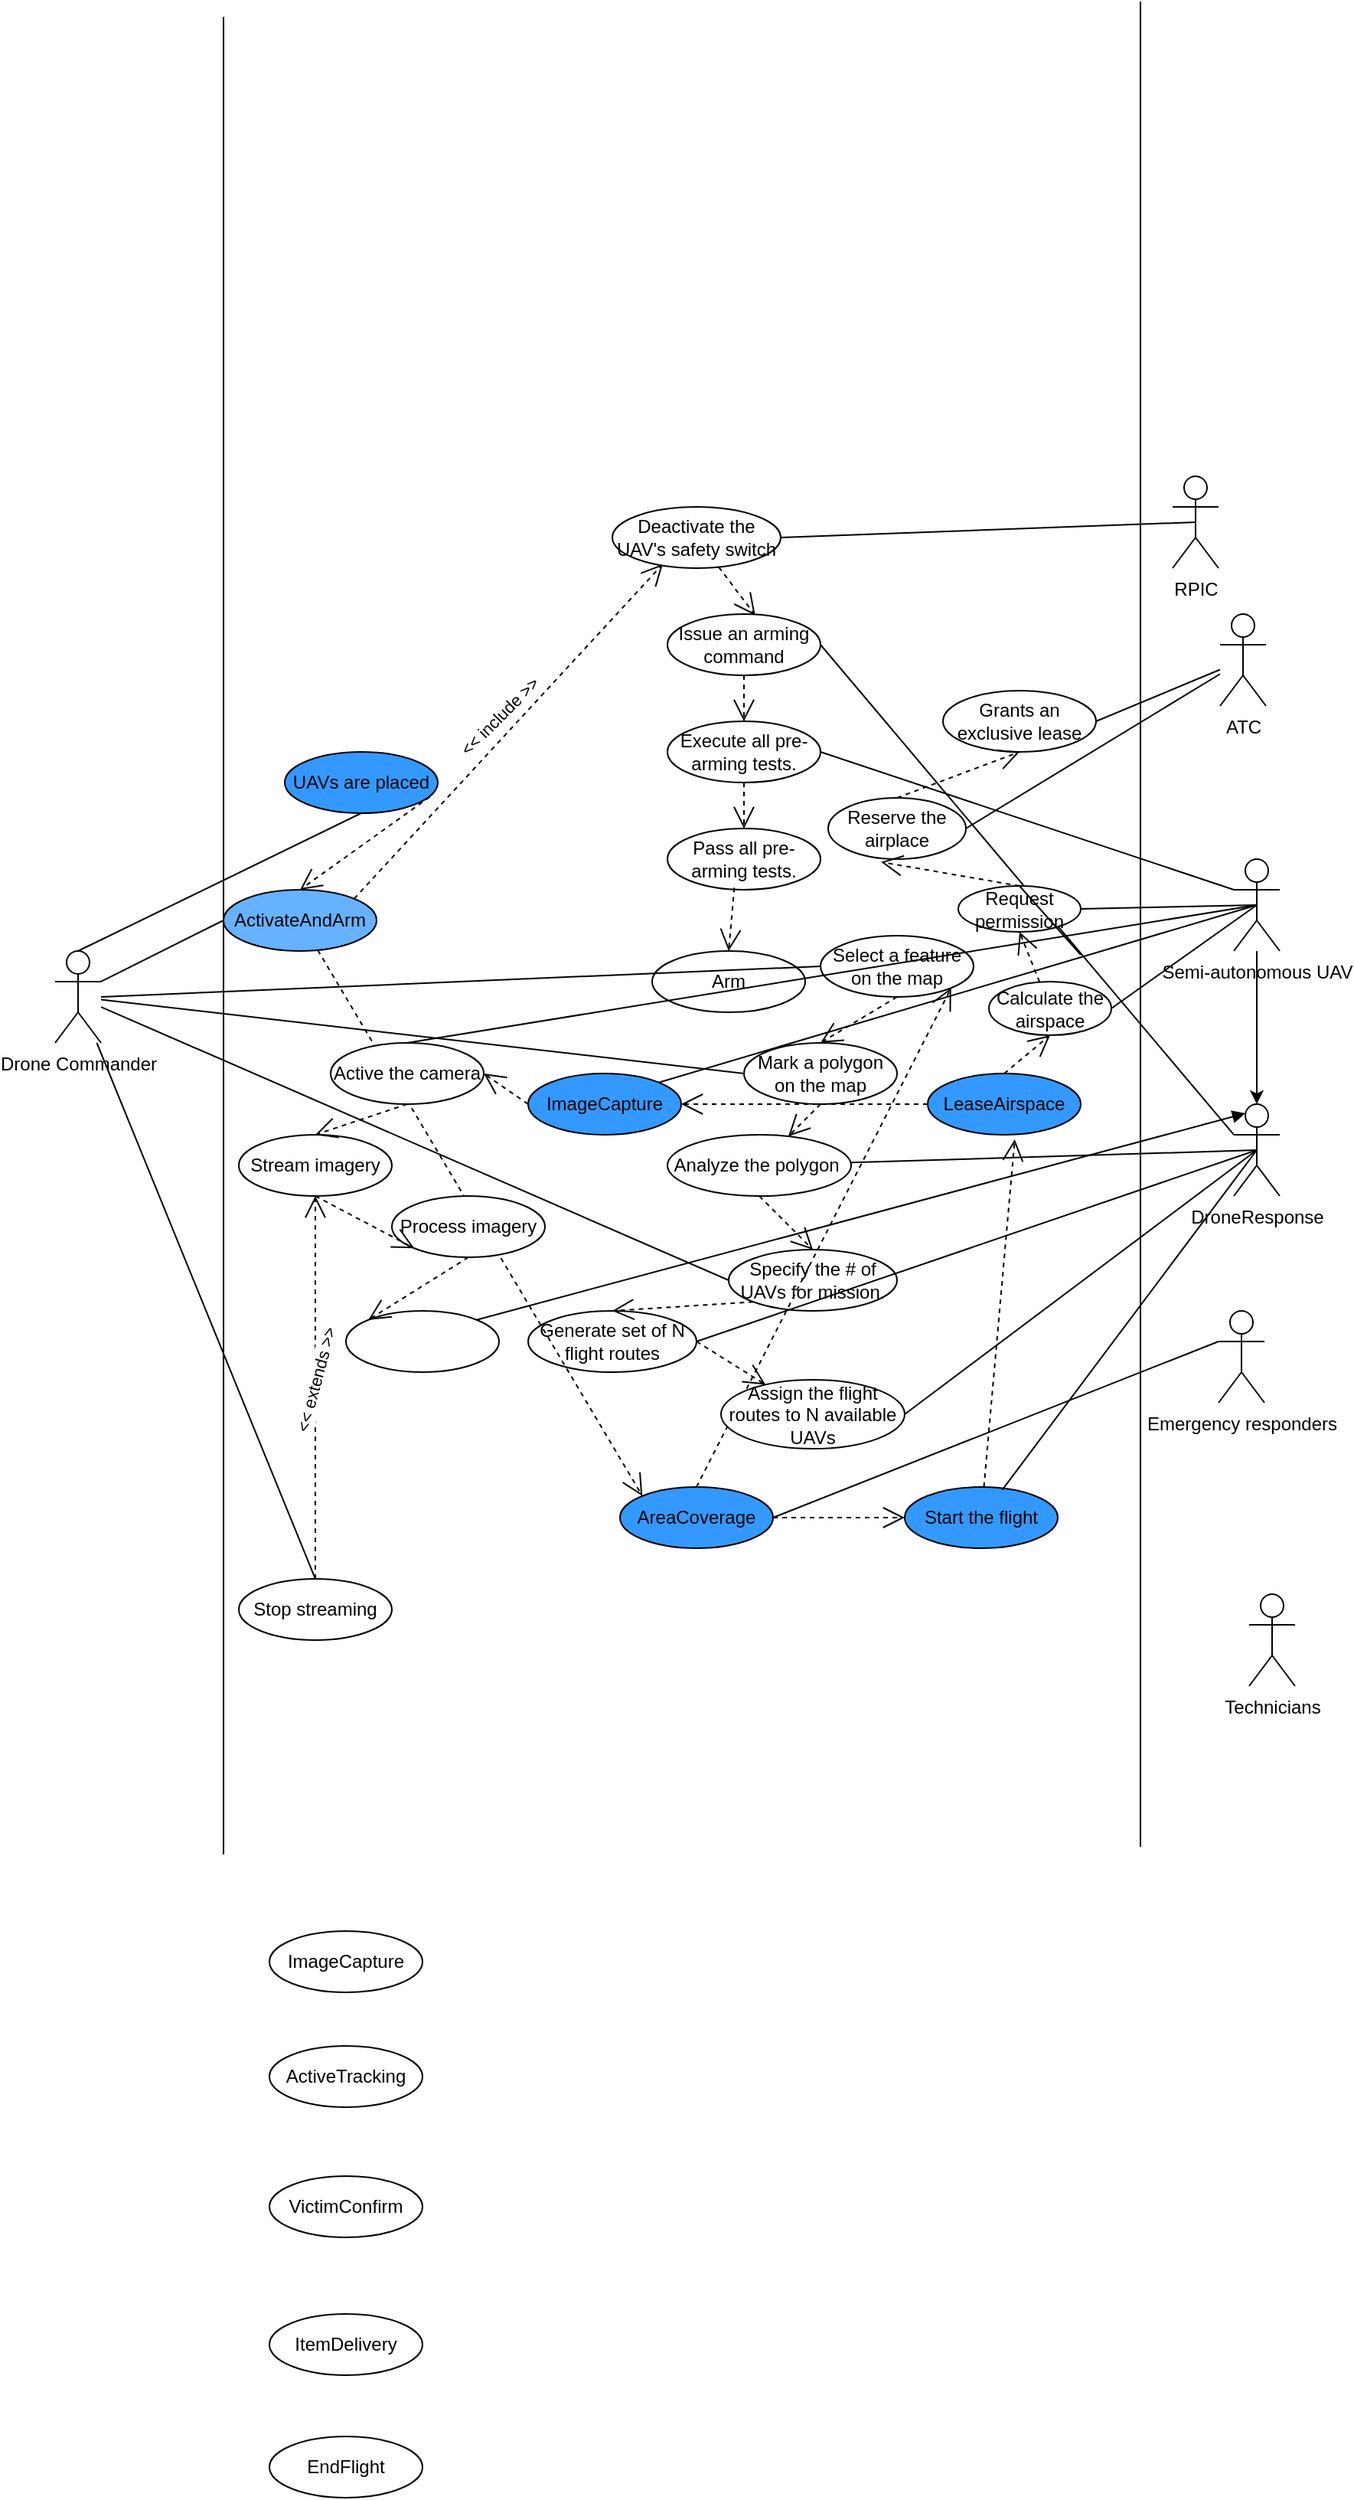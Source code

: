 <mxfile version="22.1.4" type="github">
  <diagram name="Page-1" id="hwL8e8LELadIlyGQyHQZ">
    <mxGraphModel dx="941" dy="2006" grid="1" gridSize="10" guides="1" tooltips="1" connect="1" arrows="1" fold="1" page="1" pageScale="1" pageWidth="827" pageHeight="1169" math="0" shadow="0">
      <root>
        <mxCell id="0" />
        <mxCell id="1" parent="0" />
        <mxCell id="xkGvFycIygTigsBlXQcr-1" value="" style="endArrow=none;html=1;rounded=0;" edge="1" parent="1">
          <mxGeometry width="50" height="50" relative="1" as="geometry">
            <mxPoint x="160" y="880" as="sourcePoint" />
            <mxPoint x="160" y="-320" as="targetPoint" />
          </mxGeometry>
        </mxCell>
        <mxCell id="xkGvFycIygTigsBlXQcr-2" value="" style="endArrow=none;html=1;rounded=0;" edge="1" parent="1">
          <mxGeometry width="50" height="50" relative="1" as="geometry">
            <mxPoint x="759" y="875" as="sourcePoint" />
            <mxPoint x="759" y="-330" as="targetPoint" />
          </mxGeometry>
        </mxCell>
        <mxCell id="xkGvFycIygTigsBlXQcr-3" value="Drone Commander" style="shape=umlActor;verticalLabelPosition=bottom;verticalAlign=top;html=1;" vertex="1" parent="1">
          <mxGeometry x="50" y="290" width="30" height="60" as="geometry" />
        </mxCell>
        <mxCell id="xkGvFycIygTigsBlXQcr-5" value="Semi-autonomous UAV" style="shape=umlActor;verticalLabelPosition=bottom;verticalAlign=top;html=1;" vertex="1" parent="1">
          <mxGeometry x="820" y="230" width="30" height="60" as="geometry" />
        </mxCell>
        <mxCell id="xkGvFycIygTigsBlXQcr-6" value="Emergency responders" style="shape=umlActor;verticalLabelPosition=bottom;verticalAlign=top;html=1;" vertex="1" parent="1">
          <mxGeometry x="810" y="525" width="30" height="60" as="geometry" />
        </mxCell>
        <mxCell id="xkGvFycIygTigsBlXQcr-7" value="DroneResponse" style="shape=umlActor;verticalLabelPosition=bottom;verticalAlign=top;html=1;" vertex="1" parent="1">
          <mxGeometry x="820" y="390" width="30" height="60" as="geometry" />
        </mxCell>
        <mxCell id="xkGvFycIygTigsBlXQcr-8" value="RPIC" style="shape=umlActor;verticalLabelPosition=bottom;verticalAlign=top;html=1;" vertex="1" parent="1">
          <mxGeometry x="780" y="-20" width="30" height="60" as="geometry" />
        </mxCell>
        <mxCell id="xkGvFycIygTigsBlXQcr-9" value="Technicians" style="shape=umlActor;verticalLabelPosition=bottom;verticalAlign=top;html=1;" vertex="1" parent="1">
          <mxGeometry x="830" y="710" width="30" height="60" as="geometry" />
        </mxCell>
        <mxCell id="xkGvFycIygTigsBlXQcr-12" value="ActivateAndArm" style="ellipse;whiteSpace=wrap;html=1;align=center;fillColor=#66B2FF;" vertex="1" parent="1">
          <mxGeometry x="160" y="250" width="100" height="40" as="geometry" />
        </mxCell>
        <mxCell id="xkGvFycIygTigsBlXQcr-13" value="AreaCoverage" style="ellipse;whiteSpace=wrap;html=1;align=center;fillColor=#3399FF;" vertex="1" parent="1">
          <mxGeometry x="419" y="640" width="100" height="40" as="geometry" />
        </mxCell>
        <mxCell id="xkGvFycIygTigsBlXQcr-14" value="LeaseAirspace" style="ellipse;whiteSpace=wrap;html=1;align=center;fillColor=#3399FF;" vertex="1" parent="1">
          <mxGeometry x="620" y="370" width="100" height="40" as="geometry" />
        </mxCell>
        <mxCell id="xkGvFycIygTigsBlXQcr-15" value="ImageCapture" style="ellipse;whiteSpace=wrap;html=1;align=center;" vertex="1" parent="1">
          <mxGeometry x="190" y="930" width="100" height="40" as="geometry" />
        </mxCell>
        <mxCell id="xkGvFycIygTigsBlXQcr-16" value="ActiveTracking" style="ellipse;whiteSpace=wrap;html=1;align=center;" vertex="1" parent="1">
          <mxGeometry x="190" y="1005" width="100" height="40" as="geometry" />
        </mxCell>
        <mxCell id="xkGvFycIygTigsBlXQcr-17" value="VictimConfirm" style="ellipse;whiteSpace=wrap;html=1;align=center;" vertex="1" parent="1">
          <mxGeometry x="190" y="1090" width="100" height="40" as="geometry" />
        </mxCell>
        <mxCell id="xkGvFycIygTigsBlXQcr-18" value="ItemDelivery" style="ellipse;whiteSpace=wrap;html=1;align=center;" vertex="1" parent="1">
          <mxGeometry x="190" y="1180" width="100" height="40" as="geometry" />
        </mxCell>
        <mxCell id="xkGvFycIygTigsBlXQcr-19" value="EndFlight" style="ellipse;whiteSpace=wrap;html=1;align=center;" vertex="1" parent="1">
          <mxGeometry x="190" y="1260" width="100" height="40" as="geometry" />
        </mxCell>
        <mxCell id="xkGvFycIygTigsBlXQcr-23" value="" style="endArrow=none;html=1;rounded=0;exitX=1;exitY=0.333;exitDx=0;exitDy=0;exitPerimeter=0;entryX=0;entryY=0.5;entryDx=0;entryDy=0;" edge="1" parent="1" source="xkGvFycIygTigsBlXQcr-3" target="xkGvFycIygTigsBlXQcr-12">
          <mxGeometry width="50" height="50" relative="1" as="geometry">
            <mxPoint x="230" y="260" as="sourcePoint" />
            <mxPoint x="210" y="40" as="targetPoint" />
          </mxGeometry>
        </mxCell>
        <mxCell id="xkGvFycIygTigsBlXQcr-24" value="" style="endArrow=open;endSize=12;dashed=1;html=1;rounded=0;exitX=1;exitY=0;exitDx=0;exitDy=0;entryX=0.3;entryY=0.933;entryDx=0;entryDy=0;entryPerimeter=0;" edge="1" parent="1" source="xkGvFycIygTigsBlXQcr-12" target="xkGvFycIygTigsBlXQcr-25">
          <mxGeometry x="-0.185" y="26" width="160" relative="1" as="geometry">
            <mxPoint x="390" y="290" as="sourcePoint" />
            <mxPoint x="440" y="210" as="targetPoint" />
            <mxPoint as="offset" />
          </mxGeometry>
        </mxCell>
        <mxCell id="xkGvFycIygTigsBlXQcr-27" value="&amp;lt;&amp;lt; include &amp;gt;&amp;gt;" style="edgeLabel;html=1;align=center;verticalAlign=middle;resizable=0;points=[];rotation=-45;" vertex="1" connectable="0" parent="xkGvFycIygTigsBlXQcr-24">
          <mxGeometry x="0.029" y="-2" relative="1" as="geometry">
            <mxPoint x="-11" y="-8" as="offset" />
          </mxGeometry>
        </mxCell>
        <mxCell id="xkGvFycIygTigsBlXQcr-25" value="Deactivate the UAV&#39;s safety switch" style="ellipse;whiteSpace=wrap;html=1;align=center;" vertex="1" parent="1">
          <mxGeometry x="414" width="110" height="40" as="geometry" />
        </mxCell>
        <mxCell id="xkGvFycIygTigsBlXQcr-26" value="" style="endArrow=none;html=1;rounded=0;exitX=1;exitY=0.5;exitDx=0;exitDy=0;entryX=0.5;entryY=0.5;entryDx=0;entryDy=0;entryPerimeter=0;" edge="1" parent="1" source="xkGvFycIygTigsBlXQcr-25" target="xkGvFycIygTigsBlXQcr-8">
          <mxGeometry width="50" height="50" relative="1" as="geometry">
            <mxPoint x="540" y="180" as="sourcePoint" />
            <mxPoint x="740" y="130" as="targetPoint" />
          </mxGeometry>
        </mxCell>
        <mxCell id="xkGvFycIygTigsBlXQcr-28" value="" style="endArrow=open;endSize=12;dashed=1;html=1;rounded=0;entryX=0.574;entryY=0.021;entryDx=0;entryDy=0;entryPerimeter=0;" edge="1" parent="1" source="xkGvFycIygTigsBlXQcr-25" target="xkGvFycIygTigsBlXQcr-32">
          <mxGeometry x="-0.185" y="26" width="160" relative="1" as="geometry">
            <mxPoint x="439.17" y="200" as="sourcePoint" />
            <mxPoint x="524.002" y="40.217" as="targetPoint" />
            <mxPoint as="offset" />
          </mxGeometry>
        </mxCell>
        <mxCell id="xkGvFycIygTigsBlXQcr-31" value="" style="endArrow=none;html=1;rounded=0;exitX=1;exitY=0.5;exitDx=0;exitDy=0;entryX=0;entryY=0.333;entryDx=0;entryDy=0;entryPerimeter=0;" edge="1" parent="1" source="xkGvFycIygTigsBlXQcr-32" target="xkGvFycIygTigsBlXQcr-7">
          <mxGeometry width="50" height="50" relative="1" as="geometry">
            <mxPoint x="545" y="380" as="sourcePoint" />
            <mxPoint x="760" y="370" as="targetPoint" />
          </mxGeometry>
        </mxCell>
        <mxCell id="xkGvFycIygTigsBlXQcr-32" value="Issue an arming command" style="ellipse;whiteSpace=wrap;html=1;align=center;" vertex="1" parent="1">
          <mxGeometry x="450" y="70" width="100" height="40" as="geometry" />
        </mxCell>
        <mxCell id="xkGvFycIygTigsBlXQcr-33" value="Execute all pre-arming tests." style="ellipse;whiteSpace=wrap;html=1;align=center;" vertex="1" parent="1">
          <mxGeometry x="450" y="140" width="100" height="40" as="geometry" />
        </mxCell>
        <mxCell id="xkGvFycIygTigsBlXQcr-34" value="" style="endArrow=open;endSize=12;dashed=1;html=1;rounded=0;entryX=0.5;entryY=0;entryDx=0;entryDy=0;" edge="1" parent="1" source="xkGvFycIygTigsBlXQcr-32" target="xkGvFycIygTigsBlXQcr-33">
          <mxGeometry x="-0.185" y="26" width="160" relative="1" as="geometry">
            <mxPoint x="375" y="360" as="sourcePoint" />
            <mxPoint x="480" y="280" as="targetPoint" />
            <mxPoint as="offset" />
          </mxGeometry>
        </mxCell>
        <mxCell id="xkGvFycIygTigsBlXQcr-35" value="Pass all pre-arming tests." style="ellipse;whiteSpace=wrap;html=1;align=center;" vertex="1" parent="1">
          <mxGeometry x="450" y="210" width="100" height="40" as="geometry" />
        </mxCell>
        <mxCell id="xkGvFycIygTigsBlXQcr-36" value="" style="endArrow=open;endSize=12;dashed=1;html=1;rounded=0;exitX=0.5;exitY=1;exitDx=0;exitDy=0;entryX=0.5;entryY=0;entryDx=0;entryDy=0;" edge="1" parent="1" source="xkGvFycIygTigsBlXQcr-33" target="xkGvFycIygTigsBlXQcr-35">
          <mxGeometry x="-0.185" y="26" width="160" relative="1" as="geometry">
            <mxPoint x="380" y="320" as="sourcePoint" />
            <mxPoint x="480" y="260" as="targetPoint" />
            <mxPoint as="offset" />
            <Array as="points" />
          </mxGeometry>
        </mxCell>
        <mxCell id="xkGvFycIygTigsBlXQcr-37" value="" style="endArrow=none;html=1;rounded=0;exitX=1;exitY=0.5;exitDx=0;exitDy=0;entryX=0;entryY=0.333;entryDx=0;entryDy=0;entryPerimeter=0;" edge="1" parent="1" source="xkGvFycIygTigsBlXQcr-33" target="xkGvFycIygTigsBlXQcr-5">
          <mxGeometry width="50" height="50" relative="1" as="geometry">
            <mxPoint x="600" y="280" as="sourcePoint" />
            <mxPoint x="800" y="230" as="targetPoint" />
          </mxGeometry>
        </mxCell>
        <mxCell id="xkGvFycIygTigsBlXQcr-38" value="" style="endArrow=none;html=1;rounded=0;exitX=1;exitY=0.5;exitDx=0;exitDy=0;entryX=0.5;entryY=0.5;entryDx=0;entryDy=0;entryPerimeter=0;" edge="1" parent="1" source="xkGvFycIygTigsBlXQcr-79" target="xkGvFycIygTigsBlXQcr-5">
          <mxGeometry width="50" height="50" relative="1" as="geometry">
            <mxPoint x="650.0" y="360" as="sourcePoint" />
            <mxPoint x="890" y="370" as="targetPoint" />
          </mxGeometry>
        </mxCell>
        <mxCell id="xkGvFycIygTigsBlXQcr-39" value="Arm" style="ellipse;whiteSpace=wrap;html=1;align=center;" vertex="1" parent="1">
          <mxGeometry x="440" y="290" width="100" height="40" as="geometry" />
        </mxCell>
        <mxCell id="xkGvFycIygTigsBlXQcr-40" value="" style="endArrow=open;endSize=12;dashed=1;html=1;rounded=0;exitX=0.437;exitY=0.968;exitDx=0;exitDy=0;entryX=0.5;entryY=0;entryDx=0;entryDy=0;exitPerimeter=0;" edge="1" parent="1" source="xkGvFycIygTigsBlXQcr-35" target="xkGvFycIygTigsBlXQcr-39">
          <mxGeometry x="-0.185" y="26" width="160" relative="1" as="geometry">
            <mxPoint x="380" y="300" as="sourcePoint" />
            <mxPoint x="480" y="280" as="targetPoint" />
            <mxPoint as="offset" />
            <Array as="points" />
          </mxGeometry>
        </mxCell>
        <mxCell id="xkGvFycIygTigsBlXQcr-41" style="edgeStyle=orthogonalEdgeStyle;rounded=0;orthogonalLoop=1;jettySize=auto;html=1;entryX=0.5;entryY=0;entryDx=0;entryDy=0;entryPerimeter=0;" edge="1" parent="1" source="xkGvFycIygTigsBlXQcr-5" target="xkGvFycIygTigsBlXQcr-7">
          <mxGeometry relative="1" as="geometry" />
        </mxCell>
        <mxCell id="xkGvFycIygTigsBlXQcr-42" value="" style="endArrow=none;html=1;rounded=0;exitX=1;exitY=0.5;exitDx=0;exitDy=0;entryX=0;entryY=0.333;entryDx=0;entryDy=0;entryPerimeter=0;" edge="1" parent="1" source="xkGvFycIygTigsBlXQcr-13" target="xkGvFycIygTigsBlXQcr-6">
          <mxGeometry width="50" height="50" relative="1" as="geometry">
            <mxPoint x="470" y="520" as="sourcePoint" />
            <mxPoint x="670" y="470" as="targetPoint" />
          </mxGeometry>
        </mxCell>
        <mxCell id="xkGvFycIygTigsBlXQcr-43" value="Select a feature on the map" style="ellipse;whiteSpace=wrap;html=1;align=center;" vertex="1" parent="1">
          <mxGeometry x="550" y="280" width="100" height="40" as="geometry" />
        </mxCell>
        <mxCell id="xkGvFycIygTigsBlXQcr-45" value="Mark a polygon on the map" style="ellipse;whiteSpace=wrap;html=1;align=center;" vertex="1" parent="1">
          <mxGeometry x="500" y="350" width="100" height="40" as="geometry" />
        </mxCell>
        <mxCell id="xkGvFycIygTigsBlXQcr-48" value="Specify the # of UAVs for mission." style="ellipse;whiteSpace=wrap;html=1;align=center;" vertex="1" parent="1">
          <mxGeometry x="490" y="485" width="110" height="40" as="geometry" />
        </mxCell>
        <mxCell id="xkGvFycIygTigsBlXQcr-49" value="Analyze the polygon&amp;nbsp;" style="ellipse;whiteSpace=wrap;html=1;align=center;" vertex="1" parent="1">
          <mxGeometry x="450" y="410" width="120" height="40" as="geometry" />
        </mxCell>
        <mxCell id="xkGvFycIygTigsBlXQcr-50" value="" style="endArrow=none;html=1;rounded=0;entryX=0.5;entryY=0.5;entryDx=0;entryDy=0;entryPerimeter=0;" edge="1" parent="1" source="xkGvFycIygTigsBlXQcr-49" target="xkGvFycIygTigsBlXQcr-7">
          <mxGeometry width="50" height="50" relative="1" as="geometry">
            <mxPoint x="530.0" y="436" as="sourcePoint" />
            <mxPoint x="795" y="416" as="targetPoint" />
          </mxGeometry>
        </mxCell>
        <mxCell id="xkGvFycIygTigsBlXQcr-52" value="" style="endArrow=none;html=1;rounded=0;entryX=0;entryY=0.5;entryDx=0;entryDy=0;" edge="1" parent="1" target="xkGvFycIygTigsBlXQcr-43">
          <mxGeometry width="50" height="50" relative="1" as="geometry">
            <mxPoint x="80" y="320" as="sourcePoint" />
            <mxPoint x="290" y="330" as="targetPoint" />
          </mxGeometry>
        </mxCell>
        <mxCell id="xkGvFycIygTigsBlXQcr-53" value="" style="endArrow=none;html=1;rounded=0;entryX=0;entryY=0.5;entryDx=0;entryDy=0;" edge="1" parent="1" source="xkGvFycIygTigsBlXQcr-3" target="xkGvFycIygTigsBlXQcr-45">
          <mxGeometry width="50" height="50" relative="1" as="geometry">
            <mxPoint x="90" y="340" as="sourcePoint" />
            <mxPoint x="550" y="390" as="targetPoint" />
          </mxGeometry>
        </mxCell>
        <mxCell id="xkGvFycIygTigsBlXQcr-54" value="" style="endArrow=none;html=1;rounded=0;entryX=0;entryY=0.5;entryDx=0;entryDy=0;" edge="1" parent="1" source="xkGvFycIygTigsBlXQcr-3" target="xkGvFycIygTigsBlXQcr-48">
          <mxGeometry width="50" height="50" relative="1" as="geometry">
            <mxPoint x="-10" y="401.5" as="sourcePoint" />
            <mxPoint x="400" y="478.5" as="targetPoint" />
          </mxGeometry>
        </mxCell>
        <mxCell id="xkGvFycIygTigsBlXQcr-55" value="Generate set of N flight routes" style="ellipse;whiteSpace=wrap;html=1;align=center;" vertex="1" parent="1">
          <mxGeometry x="359" y="525" width="110" height="40" as="geometry" />
        </mxCell>
        <mxCell id="xkGvFycIygTigsBlXQcr-56" value="" style="endArrow=open;endSize=12;dashed=1;html=1;rounded=0;exitX=0.5;exitY=0;exitDx=0;exitDy=0;entryX=1;entryY=1;entryDx=0;entryDy=0;" edge="1" parent="1" source="xkGvFycIygTigsBlXQcr-13" target="xkGvFycIygTigsBlXQcr-43">
          <mxGeometry x="-0.185" y="26" width="160" relative="1" as="geometry">
            <mxPoint x="560" y="480" as="sourcePoint" />
            <mxPoint x="660" y="500" as="targetPoint" />
            <mxPoint as="offset" />
            <Array as="points" />
          </mxGeometry>
        </mxCell>
        <mxCell id="xkGvFycIygTigsBlXQcr-61" value="" style="endArrow=none;html=1;rounded=0;entryX=0.5;entryY=0.5;entryDx=0;entryDy=0;entryPerimeter=0;exitX=1;exitY=0.5;exitDx=0;exitDy=0;" edge="1" parent="1" source="xkGvFycIygTigsBlXQcr-55" target="xkGvFycIygTigsBlXQcr-7">
          <mxGeometry width="50" height="50" relative="1" as="geometry">
            <mxPoint x="554" y="500" as="sourcePoint" />
            <mxPoint x="820" y="484" as="targetPoint" />
          </mxGeometry>
        </mxCell>
        <mxCell id="xkGvFycIygTigsBlXQcr-62" value="Assign the flight routes to N available UAVs" style="ellipse;whiteSpace=wrap;html=1;align=center;" vertex="1" parent="1">
          <mxGeometry x="485" y="570" width="120" height="45" as="geometry" />
        </mxCell>
        <mxCell id="xkGvFycIygTigsBlXQcr-63" value="" style="endArrow=none;html=1;rounded=0;entryX=0.5;entryY=0.5;entryDx=0;entryDy=0;entryPerimeter=0;exitX=1;exitY=0.5;exitDx=0;exitDy=0;" edge="1" parent="1" source="xkGvFycIygTigsBlXQcr-62" target="xkGvFycIygTigsBlXQcr-7">
          <mxGeometry width="50" height="50" relative="1" as="geometry">
            <mxPoint x="520" y="530" as="sourcePoint" />
            <mxPoint x="845" y="430" as="targetPoint" />
          </mxGeometry>
        </mxCell>
        <mxCell id="xkGvFycIygTigsBlXQcr-65" value="UAVs are placed" style="ellipse;whiteSpace=wrap;html=1;align=center;fillColor=#3399FF;" vertex="1" parent="1">
          <mxGeometry x="200" y="160" width="100" height="40" as="geometry" />
        </mxCell>
        <mxCell id="xkGvFycIygTigsBlXQcr-67" value="" style="endArrow=none;html=1;rounded=0;exitX=0.5;exitY=0;exitDx=0;exitDy=0;exitPerimeter=0;entryX=0.5;entryY=1;entryDx=0;entryDy=0;" edge="1" parent="1" source="xkGvFycIygTigsBlXQcr-3" target="xkGvFycIygTigsBlXQcr-65">
          <mxGeometry width="50" height="50" relative="1" as="geometry">
            <mxPoint x="60" y="270" as="sourcePoint" />
            <mxPoint x="260" y="220" as="targetPoint" />
          </mxGeometry>
        </mxCell>
        <mxCell id="xkGvFycIygTigsBlXQcr-68" value="" style="endArrow=open;endSize=12;dashed=1;html=1;rounded=0;exitX=0.948;exitY=0.733;exitDx=0;exitDy=0;entryX=0.5;entryY=0;entryDx=0;entryDy=0;exitPerimeter=0;fillColor=#3399FF;" edge="1" parent="1" source="xkGvFycIygTigsBlXQcr-65" target="xkGvFycIygTigsBlXQcr-12">
          <mxGeometry x="-0.185" y="26" width="160" relative="1" as="geometry">
            <mxPoint x="290" y="150" as="sourcePoint" />
            <mxPoint x="390" y="170" as="targetPoint" />
            <mxPoint as="offset" />
            <Array as="points" />
          </mxGeometry>
        </mxCell>
        <mxCell id="xkGvFycIygTigsBlXQcr-70" value="" style="endArrow=open;endSize=12;dashed=1;html=1;rounded=0;entryX=0;entryY=0;entryDx=0;entryDy=0;" edge="1" parent="1" source="xkGvFycIygTigsBlXQcr-12" target="xkGvFycIygTigsBlXQcr-13">
          <mxGeometry x="-0.185" y="26" width="160" relative="1" as="geometry">
            <mxPoint x="396" y="289" as="sourcePoint" />
            <mxPoint x="431" y="340" as="targetPoint" />
            <mxPoint as="offset" />
            <Array as="points" />
          </mxGeometry>
        </mxCell>
        <mxCell id="xkGvFycIygTigsBlXQcr-71" value="Start the flight" style="ellipse;whiteSpace=wrap;html=1;align=center;fillColor=#3399FF;" vertex="1" parent="1">
          <mxGeometry x="605" y="640" width="100" height="40" as="geometry" />
        </mxCell>
        <mxCell id="xkGvFycIygTigsBlXQcr-74" value="" style="endArrow=open;endSize=12;dashed=1;html=1;rounded=0;exitX=1;exitY=0.5;exitDx=0;exitDy=0;entryX=0;entryY=0.5;entryDx=0;entryDy=0;" edge="1" parent="1" source="xkGvFycIygTigsBlXQcr-13" target="xkGvFycIygTigsBlXQcr-71">
          <mxGeometry x="-0.185" y="26" width="160" relative="1" as="geometry">
            <mxPoint x="570" y="811" as="sourcePoint" />
            <mxPoint x="470" y="620" as="targetPoint" />
            <mxPoint as="offset" />
            <Array as="points" />
          </mxGeometry>
        </mxCell>
        <mxCell id="xkGvFycIygTigsBlXQcr-75" value="" style="endArrow=none;html=1;rounded=0;entryX=0.5;entryY=0.5;entryDx=0;entryDy=0;entryPerimeter=0;exitX=0.637;exitY=0.049;exitDx=0;exitDy=0;exitPerimeter=0;" edge="1" parent="1" source="xkGvFycIygTigsBlXQcr-71" target="xkGvFycIygTigsBlXQcr-7">
          <mxGeometry width="50" height="50" relative="1" as="geometry">
            <mxPoint x="580" y="528" as="sourcePoint" />
            <mxPoint x="846" y="512" as="targetPoint" />
          </mxGeometry>
        </mxCell>
        <mxCell id="xkGvFycIygTigsBlXQcr-78" value="" style="endArrow=open;endSize=12;dashed=1;html=1;rounded=0;entryX=0.569;entryY=1.075;entryDx=0;entryDy=0;entryPerimeter=0;" edge="1" parent="1" source="xkGvFycIygTigsBlXQcr-71" target="xkGvFycIygTigsBlXQcr-14">
          <mxGeometry x="-0.185" y="26" width="160" relative="1" as="geometry">
            <mxPoint x="640" y="541" as="sourcePoint" />
            <mxPoint x="675" y="350" as="targetPoint" />
            <mxPoint as="offset" />
            <Array as="points" />
          </mxGeometry>
        </mxCell>
        <mxCell id="xkGvFycIygTigsBlXQcr-79" value="Calculate the airspace" style="ellipse;whiteSpace=wrap;html=1;align=center;" vertex="1" parent="1">
          <mxGeometry x="660" y="310" width="80" height="35" as="geometry" />
        </mxCell>
        <mxCell id="xkGvFycIygTigsBlXQcr-80" value="Request permission" style="ellipse;whiteSpace=wrap;html=1;align=center;" vertex="1" parent="1">
          <mxGeometry x="640" y="247.5" width="80" height="30" as="geometry" />
        </mxCell>
        <mxCell id="xkGvFycIygTigsBlXQcr-81" value="" style="endArrow=open;endSize=12;dashed=1;html=1;rounded=0;exitX=0.5;exitY=0;exitDx=0;exitDy=0;entryX=0.5;entryY=1;entryDx=0;entryDy=0;" edge="1" parent="1" source="xkGvFycIygTigsBlXQcr-14" target="xkGvFycIygTigsBlXQcr-79">
          <mxGeometry x="-0.185" y="26" width="160" relative="1" as="geometry">
            <mxPoint x="640" y="310" as="sourcePoint" />
            <mxPoint x="670" y="350" as="targetPoint" />
            <mxPoint as="offset" />
            <Array as="points" />
          </mxGeometry>
        </mxCell>
        <mxCell id="xkGvFycIygTigsBlXQcr-84" value="ATC" style="shape=umlActor;verticalLabelPosition=bottom;verticalAlign=top;html=1;" vertex="1" parent="1">
          <mxGeometry x="811" y="70" width="30" height="60" as="geometry" />
        </mxCell>
        <mxCell id="xkGvFycIygTigsBlXQcr-86" value="Reserve the airplace" style="ellipse;whiteSpace=wrap;html=1;align=center;" vertex="1" parent="1">
          <mxGeometry x="555" y="190" width="90" height="40" as="geometry" />
        </mxCell>
        <mxCell id="xkGvFycIygTigsBlXQcr-87" value="Grants an exclusive lease" style="ellipse;whiteSpace=wrap;html=1;align=center;" vertex="1" parent="1">
          <mxGeometry x="630" y="120" width="100" height="40" as="geometry" />
        </mxCell>
        <mxCell id="xkGvFycIygTigsBlXQcr-88" value="" style="endArrow=none;html=1;rounded=0;exitX=0.5;exitY=0;exitDx=0;exitDy=0;entryX=0;entryY=0.333;entryDx=0;entryDy=0;entryPerimeter=0;" edge="1" parent="1" source="xkGvFycIygTigsBlXQcr-80">
          <mxGeometry width="50" height="50" relative="1" as="geometry">
            <mxPoint x="480" y="272.5" as="sourcePoint" />
            <mxPoint x="720" y="292.5" as="targetPoint" />
          </mxGeometry>
        </mxCell>
        <mxCell id="xkGvFycIygTigsBlXQcr-90" value="" style="endArrow=none;html=1;rounded=0;exitX=1;exitY=0.5;exitDx=0;exitDy=0;" edge="1" parent="1" source="xkGvFycIygTigsBlXQcr-86" target="xkGvFycIygTigsBlXQcr-84">
          <mxGeometry width="50" height="50" relative="1" as="geometry">
            <mxPoint x="565" y="175" as="sourcePoint" />
            <mxPoint x="810" y="65" as="targetPoint" />
          </mxGeometry>
        </mxCell>
        <mxCell id="xkGvFycIygTigsBlXQcr-91" value="" style="endArrow=none;html=1;rounded=0;exitX=1;exitY=0.5;exitDx=0;exitDy=0;" edge="1" parent="1" source="xkGvFycIygTigsBlXQcr-87" target="xkGvFycIygTigsBlXQcr-84">
          <mxGeometry width="50" height="50" relative="1" as="geometry">
            <mxPoint x="730" y="130" as="sourcePoint" />
            <mxPoint x="821" y="113" as="targetPoint" />
          </mxGeometry>
        </mxCell>
        <mxCell id="xkGvFycIygTigsBlXQcr-92" value="" style="endArrow=open;endSize=12;dashed=1;html=1;rounded=0;exitX=0.5;exitY=1;exitDx=0;exitDy=0;entryX=0.5;entryY=0;entryDx=0;entryDy=0;" edge="1" parent="1" source="xkGvFycIygTigsBlXQcr-43" target="xkGvFycIygTigsBlXQcr-45">
          <mxGeometry x="-0.185" y="26" width="160" relative="1" as="geometry">
            <mxPoint x="570" y="329" as="sourcePoint" />
            <mxPoint x="566" y="370" as="targetPoint" />
            <mxPoint as="offset" />
            <Array as="points" />
          </mxGeometry>
        </mxCell>
        <mxCell id="xkGvFycIygTigsBlXQcr-93" value="" style="endArrow=open;endSize=12;dashed=1;html=1;rounded=0;exitX=0.5;exitY=1;exitDx=0;exitDy=0;" edge="1" parent="1" source="xkGvFycIygTigsBlXQcr-45" target="xkGvFycIygTigsBlXQcr-49">
          <mxGeometry x="-0.185" y="26" width="160" relative="1" as="geometry">
            <mxPoint x="515" y="390" as="sourcePoint" />
            <mxPoint x="465" y="420" as="targetPoint" />
            <mxPoint as="offset" />
            <Array as="points" />
          </mxGeometry>
        </mxCell>
        <mxCell id="xkGvFycIygTigsBlXQcr-94" value="" style="endArrow=open;endSize=12;dashed=1;html=1;rounded=0;exitX=0.5;exitY=1;exitDx=0;exitDy=0;entryX=0.5;entryY=0;entryDx=0;entryDy=0;" edge="1" parent="1" source="xkGvFycIygTigsBlXQcr-49" target="xkGvFycIygTigsBlXQcr-48">
          <mxGeometry x="-0.185" y="26" width="160" relative="1" as="geometry">
            <mxPoint x="621" y="449" as="sourcePoint" />
            <mxPoint x="600" y="470" as="targetPoint" />
            <mxPoint as="offset" />
            <Array as="points" />
          </mxGeometry>
        </mxCell>
        <mxCell id="xkGvFycIygTigsBlXQcr-97" value="" style="endArrow=open;endSize=12;dashed=1;html=1;rounded=0;exitX=0;exitY=1;exitDx=0;exitDy=0;entryX=0.5;entryY=0;entryDx=0;entryDy=0;" edge="1" parent="1" source="xkGvFycIygTigsBlXQcr-48" target="xkGvFycIygTigsBlXQcr-55">
          <mxGeometry x="-0.185" y="26" width="160" relative="1" as="geometry">
            <mxPoint x="304" y="544" as="sourcePoint" />
            <mxPoint x="300" y="585" as="targetPoint" />
            <mxPoint as="offset" />
            <Array as="points" />
          </mxGeometry>
        </mxCell>
        <mxCell id="xkGvFycIygTigsBlXQcr-98" value="" style="endArrow=open;endSize=12;dashed=1;html=1;rounded=0;exitX=1;exitY=0.5;exitDx=0;exitDy=0;" edge="1" parent="1" source="xkGvFycIygTigsBlXQcr-55" target="xkGvFycIygTigsBlXQcr-62">
          <mxGeometry x="-0.185" y="26" width="160" relative="1" as="geometry">
            <mxPoint x="469" y="579" as="sourcePoint" />
            <mxPoint x="377" y="585" as="targetPoint" />
            <mxPoint as="offset" />
            <Array as="points" />
          </mxGeometry>
        </mxCell>
        <mxCell id="xkGvFycIygTigsBlXQcr-100" value="" style="endArrow=open;endSize=12;dashed=1;html=1;rounded=0;entryX=0.5;entryY=1;entryDx=0;entryDy=0;" edge="1" parent="1" source="xkGvFycIygTigsBlXQcr-79" target="xkGvFycIygTigsBlXQcr-80">
          <mxGeometry x="-0.185" y="26" width="160" relative="1" as="geometry">
            <mxPoint x="685" y="312.5" as="sourcePoint" />
            <mxPoint x="705" y="277.5" as="targetPoint" />
            <mxPoint as="offset" />
            <Array as="points" />
          </mxGeometry>
        </mxCell>
        <mxCell id="xkGvFycIygTigsBlXQcr-102" value="" style="endArrow=open;endSize=12;dashed=1;html=1;rounded=0;entryX=0.384;entryY=1.047;entryDx=0;entryDy=0;exitX=0.5;exitY=0;exitDx=0;exitDy=0;entryPerimeter=0;" edge="1" parent="1" source="xkGvFycIygTigsBlXQcr-80" target="xkGvFycIygTigsBlXQcr-86">
          <mxGeometry x="-0.185" y="26" width="160" relative="1" as="geometry">
            <mxPoint x="620" y="262" as="sourcePoint" />
            <mxPoint x="607" y="230" as="targetPoint" />
            <mxPoint as="offset" />
            <Array as="points" />
          </mxGeometry>
        </mxCell>
        <mxCell id="xkGvFycIygTigsBlXQcr-104" value="" style="endArrow=open;endSize=12;dashed=1;html=1;rounded=0;exitX=0.5;exitY=0;exitDx=0;exitDy=0;entryX=0.5;entryY=1;entryDx=0;entryDy=0;" edge="1" parent="1" source="xkGvFycIygTigsBlXQcr-86" target="xkGvFycIygTigsBlXQcr-87">
          <mxGeometry x="-0.185" y="26" width="160" relative="1" as="geometry">
            <mxPoint x="614" y="79" as="sourcePoint" />
            <mxPoint x="610" y="120" as="targetPoint" />
            <mxPoint as="offset" />
            <Array as="points" />
          </mxGeometry>
        </mxCell>
        <mxCell id="xkGvFycIygTigsBlXQcr-105" value="" style="endArrow=none;html=1;rounded=0;exitX=1;exitY=0.5;exitDx=0;exitDy=0;entryX=0.5;entryY=0.5;entryDx=0;entryDy=0;entryPerimeter=0;" edge="1" parent="1" source="xkGvFycIygTigsBlXQcr-80" target="xkGvFycIygTigsBlXQcr-5">
          <mxGeometry width="50" height="50" relative="1" as="geometry">
            <mxPoint x="750" y="338" as="sourcePoint" />
            <mxPoint x="845" y="270" as="targetPoint" />
          </mxGeometry>
        </mxCell>
        <mxCell id="xkGvFycIygTigsBlXQcr-106" value="ImageCapture" style="ellipse;whiteSpace=wrap;html=1;align=center;fillColor=#3399FF;" vertex="1" parent="1">
          <mxGeometry x="359" y="370" width="100" height="40" as="geometry" />
        </mxCell>
        <mxCell id="xkGvFycIygTigsBlXQcr-107" value="Active the camera" style="ellipse;whiteSpace=wrap;html=1;align=center;" vertex="1" parent="1">
          <mxGeometry x="230" y="350" width="100" height="40" as="geometry" />
        </mxCell>
        <mxCell id="xkGvFycIygTigsBlXQcr-108" value="Stream imagery" style="ellipse;whiteSpace=wrap;html=1;align=center;" vertex="1" parent="1">
          <mxGeometry x="170" y="410" width="100" height="40" as="geometry" />
        </mxCell>
        <mxCell id="xkGvFycIygTigsBlXQcr-109" value="Process imagery" style="ellipse;whiteSpace=wrap;html=1;align=center;" vertex="1" parent="1">
          <mxGeometry x="270" y="450" width="100" height="40" as="geometry" />
        </mxCell>
        <mxCell id="xkGvFycIygTigsBlXQcr-110" value="" style="ellipse;whiteSpace=wrap;html=1;align=center;" vertex="1" parent="1">
          <mxGeometry x="240" y="525" width="100" height="40" as="geometry" />
        </mxCell>
        <mxCell id="xkGvFycIygTigsBlXQcr-111" value="Stop streaming" style="ellipse;whiteSpace=wrap;html=1;align=center;" vertex="1" parent="1">
          <mxGeometry x="170" y="700" width="100" height="40" as="geometry" />
        </mxCell>
        <mxCell id="xkGvFycIygTigsBlXQcr-112" value="" style="endArrow=none;html=1;rounded=0;entryX=0.5;entryY=0;entryDx=0;entryDy=0;" edge="1" parent="1" source="xkGvFycIygTigsBlXQcr-3" target="xkGvFycIygTigsBlXQcr-111">
          <mxGeometry width="50" height="50" relative="1" as="geometry">
            <mxPoint x="5" y="441" as="sourcePoint" />
            <mxPoint x="415" y="619" as="targetPoint" />
          </mxGeometry>
        </mxCell>
        <mxCell id="xkGvFycIygTigsBlXQcr-113" value="" style="endArrow=open;endSize=12;dashed=1;html=1;rounded=0;exitX=0.5;exitY=0;exitDx=0;exitDy=0;entryX=0.5;entryY=1;entryDx=0;entryDy=0;" edge="1" parent="1" source="xkGvFycIygTigsBlXQcr-111" target="xkGvFycIygTigsBlXQcr-108">
          <mxGeometry x="-0.185" y="26" width="160" relative="1" as="geometry">
            <mxPoint x="224" y="625" as="sourcePoint" />
            <mxPoint x="220" y="666" as="targetPoint" />
            <mxPoint as="offset" />
            <Array as="points" />
          </mxGeometry>
        </mxCell>
        <mxCell id="xkGvFycIygTigsBlXQcr-114" value="&amp;lt;&amp;lt; extends &amp;gt;&amp;gt;" style="edgeLabel;html=1;align=center;verticalAlign=middle;resizable=0;points=[];rotation=-75;" vertex="1" connectable="0" parent="xkGvFycIygTigsBlXQcr-113">
          <mxGeometry x="0.007" y="-1" relative="1" as="geometry">
            <mxPoint x="-1" y="-4" as="offset" />
          </mxGeometry>
        </mxCell>
        <mxCell id="xkGvFycIygTigsBlXQcr-115" value="" style="endArrow=open;endSize=12;dashed=1;html=1;rounded=0;exitX=0;exitY=0.5;exitDx=0;exitDy=0;entryX=1;entryY=0.5;entryDx=0;entryDy=0;" edge="1" parent="1" source="xkGvFycIygTigsBlXQcr-14" target="xkGvFycIygTigsBlXQcr-106">
          <mxGeometry x="-0.185" y="26" width="160" relative="1" as="geometry">
            <mxPoint x="419" y="380" as="sourcePoint" />
            <mxPoint x="505" y="380" as="targetPoint" />
            <mxPoint as="offset" />
            <Array as="points" />
          </mxGeometry>
        </mxCell>
        <mxCell id="xkGvFycIygTigsBlXQcr-116" value="" style="endArrow=open;endSize=12;dashed=1;html=1;rounded=0;exitX=0;exitY=0.5;exitDx=0;exitDy=0;entryX=1;entryY=0.5;entryDx=0;entryDy=0;" edge="1" parent="1" source="xkGvFycIygTigsBlXQcr-106" target="xkGvFycIygTigsBlXQcr-107">
          <mxGeometry x="-0.185" y="26" width="160" relative="1" as="geometry">
            <mxPoint x="370" y="350" as="sourcePoint" />
            <mxPoint x="320" y="380" as="targetPoint" />
            <mxPoint as="offset" />
            <Array as="points" />
          </mxGeometry>
        </mxCell>
        <mxCell id="xkGvFycIygTigsBlXQcr-117" value="" style="endArrow=open;endSize=12;dashed=1;html=1;rounded=0;exitX=0.5;exitY=1;exitDx=0;exitDy=0;entryX=0.5;entryY=0;entryDx=0;entryDy=0;" edge="1" parent="1" source="xkGvFycIygTigsBlXQcr-107" target="xkGvFycIygTigsBlXQcr-108">
          <mxGeometry x="-0.185" y="26" width="160" relative="1" as="geometry">
            <mxPoint x="240" y="380" as="sourcePoint" />
            <mxPoint x="190" y="410" as="targetPoint" />
            <mxPoint as="offset" />
            <Array as="points" />
          </mxGeometry>
        </mxCell>
        <mxCell id="xkGvFycIygTigsBlXQcr-118" value="" style="endArrow=open;endSize=12;dashed=1;html=1;rounded=0;exitX=0.5;exitY=1;exitDx=0;exitDy=0;entryX=0;entryY=1;entryDx=0;entryDy=0;" edge="1" parent="1" source="xkGvFycIygTigsBlXQcr-108" target="xkGvFycIygTigsBlXQcr-109">
          <mxGeometry x="-0.185" y="26" width="160" relative="1" as="geometry">
            <mxPoint x="290" y="470" as="sourcePoint" />
            <mxPoint x="240" y="500" as="targetPoint" />
            <mxPoint as="offset" />
            <Array as="points" />
          </mxGeometry>
        </mxCell>
        <mxCell id="xkGvFycIygTigsBlXQcr-119" value="" style="html=1;verticalAlign=bottom;endArrow=block;curved=0;rounded=0;exitX=1;exitY=0;exitDx=0;exitDy=0;entryX=0.25;entryY=0.1;entryDx=0;entryDy=0;entryPerimeter=0;" edge="1" parent="1" source="xkGvFycIygTigsBlXQcr-110" target="xkGvFycIygTigsBlXQcr-7">
          <mxGeometry width="80" relative="1" as="geometry">
            <mxPoint x="320" y="504.47" as="sourcePoint" />
            <mxPoint x="790" y="410" as="targetPoint" />
          </mxGeometry>
        </mxCell>
        <mxCell id="xkGvFycIygTigsBlXQcr-120" value="" style="endArrow=open;endSize=12;dashed=1;html=1;rounded=0;exitX=0.5;exitY=1;exitDx=0;exitDy=0;entryX=0;entryY=0;entryDx=0;entryDy=0;" edge="1" parent="1" source="xkGvFycIygTigsBlXQcr-109" target="xkGvFycIygTigsBlXQcr-110">
          <mxGeometry x="-0.185" y="26" width="160" relative="1" as="geometry">
            <mxPoint x="247.5" y="500" as="sourcePoint" />
            <mxPoint x="312.5" y="534" as="targetPoint" />
            <mxPoint as="offset" />
            <Array as="points" />
          </mxGeometry>
        </mxCell>
        <mxCell id="xkGvFycIygTigsBlXQcr-122" value="" style="endArrow=none;html=1;rounded=0;exitX=1;exitY=0;exitDx=0;exitDy=0;entryX=0.5;entryY=0.5;entryDx=0;entryDy=0;entryPerimeter=0;" edge="1" parent="1" source="xkGvFycIygTigsBlXQcr-106" target="xkGvFycIygTigsBlXQcr-5">
          <mxGeometry width="50" height="50" relative="1" as="geometry">
            <mxPoint x="329" y="267.5" as="sourcePoint" />
            <mxPoint x="600" y="257.5" as="targetPoint" />
          </mxGeometry>
        </mxCell>
        <mxCell id="xkGvFycIygTigsBlXQcr-123" value="" style="endArrow=none;html=1;rounded=0;exitX=0.5;exitY=0;exitDx=0;exitDy=0;entryX=0.5;entryY=0.5;entryDx=0;entryDy=0;entryPerimeter=0;" edge="1" parent="1" source="xkGvFycIygTigsBlXQcr-107" target="xkGvFycIygTigsBlXQcr-5">
          <mxGeometry width="50" height="50" relative="1" as="geometry">
            <mxPoint x="630" y="350" as="sourcePoint" />
            <mxPoint x="901" y="340" as="targetPoint" />
          </mxGeometry>
        </mxCell>
      </root>
    </mxGraphModel>
  </diagram>
</mxfile>
